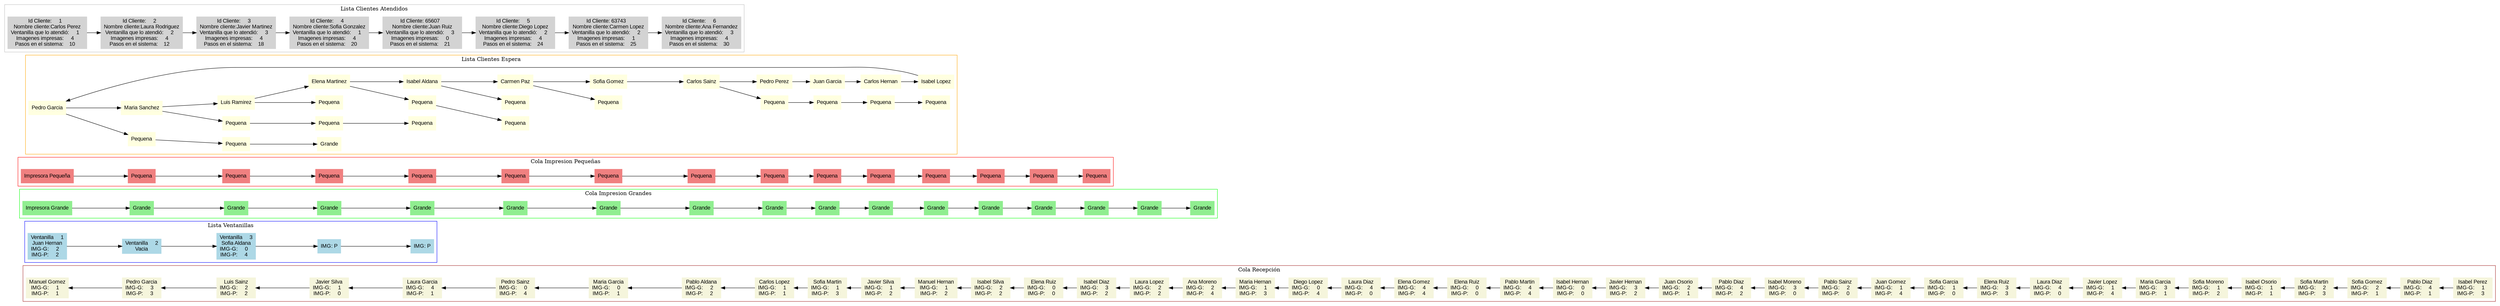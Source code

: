  digraph G {
 subgraph cluster_0 {
 label ="Cola Recepción"
 color=brown
 node [shape = box, fontname = "Arial", style = filled, color = "beige"]
 "Nodo    0"[label = "Manuel Gomez\nIMG-G:     1   \nIMG-P:     1   "]
 "Nodo    1"[label = "Pedro Garcia\nIMG-G:     3   \nIMG-P:     3   "]
 "Nodo    0" -> "Nodo    1" [dir=back];
 "Nodo    2"[label = "Luis Sainz\nIMG-G:     2   \nIMG-P:     2   "]
 "Nodo    1" -> "Nodo    2" [dir=back];
 "Nodo    3"[label = "Javier Silva\nIMG-G:     1   \nIMG-P:     0   "]
 "Nodo    2" -> "Nodo    3" [dir=back];
 "Nodo    4"[label = "Laura Garcia\nIMG-G:     4   \nIMG-P:     1   "]
 "Nodo    3" -> "Nodo    4" [dir=back];
 "Nodo    5"[label = "Pedro Sainz\nIMG-G:     0   \nIMG-P:     4   "]
 "Nodo    4" -> "Nodo    5" [dir=back];
 "Nodo    6"[label = "Maria Garcia\nIMG-G:     0   \nIMG-P:     1   "]
 "Nodo    5" -> "Nodo    6" [dir=back];
 "Nodo    7"[label = "Pablo Aldana\nIMG-G:     2   \nIMG-P:     2   "]
 "Nodo    6" -> "Nodo    7" [dir=back];
 "Nodo    8"[label = "Carlos Lopez\nIMG-G:     1   \nIMG-P:     1   "]
 "Nodo    7" -> "Nodo    8" [dir=back];
 "Nodo    9"[label = "Sofia Martin\nIMG-G:     1   \nIMG-P:     3   "]
 "Nodo    8" -> "Nodo    9" [dir=back];
 "Nodo   10"[label = "Javier Silva\nIMG-G:     1   \nIMG-P:     2   "]
 "Nodo    9" -> "Nodo   10" [dir=back];
 "Nodo   11"[label = "Manuel Hernan\nIMG-G:     1   \nIMG-P:     2   "]
 "Nodo   10" -> "Nodo   11" [dir=back];
 "Nodo   12"[label = "Isabel Silva\nIMG-G:     2   \nIMG-P:     2   "]
 "Nodo   11" -> "Nodo   12" [dir=back];
 "Nodo   13"[label = "Elena Ruiz\nIMG-G:     0   \nIMG-P:     0   "]
 "Nodo   12" -> "Nodo   13" [dir=back];
 "Nodo   14"[label = "Isabel Diaz\nIMG-G:     3   \nIMG-P:     2   "]
 "Nodo   13" -> "Nodo   14" [dir=back];
 "Nodo   15"[label = "Laura Lopez\nIMG-G:     2   \nIMG-P:     2   "]
 "Nodo   14" -> "Nodo   15" [dir=back];
 "Nodo   16"[label = "Ana Moreno\nIMG-G:     2   \nIMG-P:     4   "]
 "Nodo   15" -> "Nodo   16" [dir=back];
 "Nodo   17"[label = "Maria Hernan\nIMG-G:     1   \nIMG-P:     3   "]
 "Nodo   16" -> "Nodo   17" [dir=back];
 "Nodo   18"[label = "Diego Lopez\nIMG-G:     0   \nIMG-P:     4   "]
 "Nodo   17" -> "Nodo   18" [dir=back];
 "Nodo   19"[label = "Laura Diaz\nIMG-G:     4   \nIMG-P:     0   "]
 "Nodo   18" -> "Nodo   19" [dir=back];
 "Nodo   20"[label = "Elena Gomez\nIMG-G:     4   \nIMG-P:     4   "]
 "Nodo   19" -> "Nodo   20" [dir=back];
 "Nodo   21"[label = "Elena Ruiz\nIMG-G:     0   \nIMG-P:     0   "]
 "Nodo   20" -> "Nodo   21" [dir=back];
 "Nodo   22"[label = "Pablo Martin\nIMG-G:     4   \nIMG-P:     4   "]
 "Nodo   21" -> "Nodo   22" [dir=back];
 "Nodo   23"[label = "Isabel Hernan\nIMG-G:     0   \nIMG-P:     0   "]
 "Nodo   22" -> "Nodo   23" [dir=back];
 "Nodo   24"[label = "Javier Hernan\nIMG-G:     3   \nIMG-P:     2   "]
 "Nodo   23" -> "Nodo   24" [dir=back];
 "Nodo   25"[label = "Juan Osorio\nIMG-G:     2   \nIMG-P:     1   "]
 "Nodo   24" -> "Nodo   25" [dir=back];
 "Nodo   26"[label = "Pablo Diaz\nIMG-G:     4   \nIMG-P:     2   "]
 "Nodo   25" -> "Nodo   26" [dir=back];
 "Nodo   27"[label = "Isabel Moreno\nIMG-G:     3   \nIMG-P:     0   "]
 "Nodo   26" -> "Nodo   27" [dir=back];
 "Nodo   28"[label = "Pablo Sainz\nIMG-G:     2   \nIMG-P:     0   "]
 "Nodo   27" -> "Nodo   28" [dir=back];
 "Nodo   29"[label = "Juan Gomez\nIMG-G:     1   \nIMG-P:     4   "]
 "Nodo   28" -> "Nodo   29" [dir=back];
 "Nodo   30"[label = "Sofia Garcia\nIMG-G:     1   \nIMG-P:     0   "]
 "Nodo   29" -> "Nodo   30" [dir=back];
 "Nodo   31"[label = "Elena Ruiz\nIMG-G:     3   \nIMG-P:     3   "]
 "Nodo   30" -> "Nodo   31" [dir=back];
 "Nodo   32"[label = "Laura Diaz\nIMG-G:     4   \nIMG-P:     0   "]
 "Nodo   31" -> "Nodo   32" [dir=back];
 "Nodo   33"[label = "Javier Lopez\nIMG-G:     1   \nIMG-P:     4   "]
 "Nodo   32" -> "Nodo   33" [dir=back];
 "Nodo   34"[label = "Maria Garcia\nIMG-G:     3   \nIMG-P:     1   "]
 "Nodo   33" -> "Nodo   34" [dir=back];
 "Nodo   35"[label = "Sofia Moreno\nIMG-G:     1   \nIMG-P:     2   "]
 "Nodo   34" -> "Nodo   35" [dir=back];
 "Nodo   36"[label = "Isabel Osorio\nIMG-G:     1   \nIMG-P:     1   "]
 "Nodo   35" -> "Nodo   36" [dir=back];
 "Nodo   37"[label = "Sofia Martin\nIMG-G:     2   \nIMG-P:     3   "]
 "Nodo   36" -> "Nodo   37" [dir=back];
 "Nodo   38"[label = "Sofia Gomez\nIMG-G:     2   \nIMG-P:     1   "]
 "Nodo   37" -> "Nodo   38" [dir=back];
 "Nodo   39"[label = "Pablo Diaz\nIMG-G:     4   \nIMG-P:     1   "]
 "Nodo   38" -> "Nodo   39" [dir=back];
 "Nodo   40"[label = "Isabel Perez\nIMG-G:     1   \nIMG-P:     3   "]
 "Nodo   39" -> "Nodo   40" [dir=back];
 }
 subgraph cluster_1 {
 label ="Lista Ventanillas"
 color=blue
 node [shape = box, fontname = "Arial", style = filled, color = "lightblue"]
 "Nodo   41"[label = "Ventanilla     1\nJuan Hernan\nIMG-G:     2   \nIMG-P:     2   "]
 "Nodo   43"[label = "Ventanilla     2\nVacia"]
 "Nodo   41" -> "Nodo   43";
 "Nodo   45"[label = "Ventanilla     3\nSofia Aldana\nIMG-G:     0   \nIMG-P:     4   "]
 "Nodo   46"[label = "IMG: P"]
 "Nodo   45" -> "Nodo   46";
 "Nodo   47"[label = "IMG: P"]
 "Nodo   46" -> "Nodo   47";
 "Nodo   43" -> "Nodo   45";
 }
 subgraph cluster_2 {
 label ="Cola Impresion Grandes"
 color=green
 node [shape = box, fontname = "Arial", style = filled, color = "lightgreen"]
 "NodoImpresoraGrande"[label = "Impresora Grande"]
 "Nodo   49"[label = "Grande"]
 "NodoImpresoraGrande" -> "Nodo   49";
 "Nodo   50"[label = "Grande"]
 "Nodo   49" -> "Nodo   50";
 "Nodo   51"[label = "Grande"]
 "Nodo   50" -> "Nodo   51";
 "Nodo   52"[label = "Grande"]
 "Nodo   51" -> "Nodo   52";
 "Nodo   53"[label = "Grande"]
 "Nodo   52" -> "Nodo   53";
 "Nodo   54"[label = "Grande"]
 "Nodo   53" -> "Nodo   54";
 "Nodo   55"[label = "Grande"]
 "Nodo   54" -> "Nodo   55";
 "Nodo   56"[label = "Grande"]
 "Nodo   55" -> "Nodo   56";
 "Nodo   57"[label = "Grande"]
 "Nodo   56" -> "Nodo   57";
 "Nodo   58"[label = "Grande"]
 "Nodo   57" -> "Nodo   58";
 "Nodo   59"[label = "Grande"]
 "Nodo   58" -> "Nodo   59";
 "Nodo   60"[label = "Grande"]
 "Nodo   59" -> "Nodo   60";
 "Nodo   61"[label = "Grande"]
 "Nodo   60" -> "Nodo   61";
 "Nodo   62"[label = "Grande"]
 "Nodo   61" -> "Nodo   62";
 "Nodo   63"[label = "Grande"]
 "Nodo   62" -> "Nodo   63";
 "Nodo   64"[label = "Grande"]
 "Nodo   63" -> "Nodo   64";
 }
 subgraph cluster_3 {
 label ="Cola Impresion Pequeñas"
 color=red
 node [shape = box, fontname = "Arial", style = filled, color = "lightcoral"]
 "NodoImpresoraPequena"[label = "Impresora Pequeña"]
 "Nodo   65"[label = "Pequena"]
 "NodoImpresoraPequena" -> "Nodo   65";
 "Nodo   66"[label = "Pequena"]
 "Nodo   65" -> "Nodo   66";
 "Nodo   67"[label = "Pequena"]
 "Nodo   66" -> "Nodo   67";
 "Nodo   68"[label = "Pequena"]
 "Nodo   67" -> "Nodo   68";
 "Nodo   69"[label = "Pequena"]
 "Nodo   68" -> "Nodo   69";
 "Nodo   70"[label = "Pequena"]
 "Nodo   69" -> "Nodo   70";
 "Nodo   71"[label = "Pequena"]
 "Nodo   70" -> "Nodo   71";
 "Nodo   72"[label = "Pequena"]
 "Nodo   71" -> "Nodo   72";
 "Nodo   73"[label = "Pequena"]
 "Nodo   72" -> "Nodo   73";
 "Nodo   74"[label = "Pequena"]
 "Nodo   73" -> "Nodo   74";
 "Nodo   75"[label = "Pequena"]
 "Nodo   74" -> "Nodo   75";
 "Nodo   76"[label = "Pequena"]
 "Nodo   75" -> "Nodo   76";
 "Nodo   77"[label = "Pequena"]
 "Nodo   76" -> "Nodo   77";
 "Nodo   78"[label = "Pequena"]
 "Nodo   77" -> "Nodo   78";
 }
 subgraph cluster_4 {
 label ="Lista Clientes Espera"
 color=orange
 node [shape = box, fontname = "Arial", style = filled, color = "lightyellow"]
 "Nodo   79"[label = "Pedro Garcia"]
 "Nodo   80"[label = "Pequena"]
 "Nodo   79" -> "Nodo   80";
 "Nodo   82"[label = "Pequena"]
 "Nodo   80" -> "Nodo   82";
 "Nodo   84"[label = "Grande"]
 "Nodo   82" -> "Nodo   84";
 "Nodo   86"[label = "Maria Sanchez"]
 "Nodo   87"[label = "Pequena"]
 "Nodo   86" -> "Nodo   87";
 "Nodo   89"[label = "Pequena"]
 "Nodo   87" -> "Nodo   89";
 "Nodo   91"[label = "Pequena"]
 "Nodo   89" -> "Nodo   91";
 "Nodo   79" -> "Nodo   86";
 "Nodo   93"[label = "Luis Ramirez"]
 "Nodo   94"[label = "Pequena"]
 "Nodo   93" -> "Nodo   94";
 "Nodo   86" -> "Nodo   93";
 "Nodo   96"[label = "Elena Martinez"]
 "Nodo   97"[label = "Pequena"]
 "Nodo   96" -> "Nodo   97";
 "Nodo   99"[label = "Pequena"]
 "Nodo   97" -> "Nodo   99";
 "Nodo   93" -> "Nodo   96";
 "Nodo  101"[label = "Isabel Aldana"]
 "Nodo  102"[label = "Pequena"]
 "Nodo  101" -> "Nodo  102";
 "Nodo   96" -> "Nodo  101";
 "Nodo  104"[label = "Carmen Paz"]
 "Nodo  105"[label = "Pequena"]
 "Nodo  104" -> "Nodo  105";
 "Nodo  101" -> "Nodo  104";
 "Nodo  107"[label = "Sofia Gomez"]
 "Nodo  104" -> "Nodo  107";
 "Nodo  108"[label = "Carlos Sainz"]
 "Nodo  109"[label = "Pequena"]
 "Nodo  108" -> "Nodo  109";
 "Nodo  111"[label = "Pequena"]
 "Nodo  109" -> "Nodo  111";
 "Nodo  113"[label = "Pequena"]
 "Nodo  111" -> "Nodo  113";
 "Nodo  115"[label = "Pequena"]
 "Nodo  113" -> "Nodo  115";
 "Nodo  107" -> "Nodo  108";
 "Nodo  117"[label = "Pedro Perez"]
 "Nodo  108" -> "Nodo  117";
 "Nodo  118"[label = "Juan Garcia"]
 "Nodo  117" -> "Nodo  118";
 "Nodo  119"[label = "Carlos Hernan"]
 "Nodo  118" -> "Nodo  119";
 "Nodo  120"[label = "Isabel Lopez"]
 "Nodo  119" -> "Nodo  120";
 "Nodo  120" -> "Nodo   79";
 }
 subgraph cluster_5 {
 label ="Lista Clientes Atendidos"
 color=grey
 node [shape = box, fontname = "Arial", style = filled, color = "lightgrey"]
 "Nodo  121"[label = "Id Cliente:     1   \nNombre cliente:Carlos Perez\nVentanilla que lo atendió:     1   \nImagenes impresas:     4   \nPasos en el sistema:    10   "]
 "Nodo  122"[label = "Id Cliente:     2   \nNombre cliente:Laura Rodriguez\nVentanilla que lo atendió:     2   \nImagenes impresas:     4   \nPasos en el sistema:    12   "]
 "Nodo  121" -> "Nodo  122";
 "Nodo  123"[label = "Id Cliente:     3   \nNombre cliente:Javier Martinez\nVentanilla que lo atendió:     3   \nImagenes impresas:     4   \nPasos en el sistema:    18   "]
 "Nodo  122" -> "Nodo  123";
 "Nodo  124"[label = "Id Cliente:     4   \nNombre cliente:Sofia Gonzalez\nVentanilla que lo atendió:     1   \nImagenes impresas:     4   \nPasos en el sistema:    20   "]
 "Nodo  123" -> "Nodo  124";
 "Nodo  125"[label = "Id Cliente: 65607   \nNombre cliente:Juan Ruiz\nVentanilla que lo atendió:     3   \nImagenes impresas:     0   \nPasos en el sistema:    21   "]
 "Nodo  124" -> "Nodo  125";
 "Nodo  126"[label = "Id Cliente:     5   \nNombre cliente:Diego Lopez\nVentanilla que lo atendió:     2   \nImagenes impresas:     4   \nPasos en el sistema:    24   "]
 "Nodo  125" -> "Nodo  126";
 "Nodo  127"[label = "Id Cliente: 63743   \nNombre cliente:Carmen Lopez\nVentanilla que lo atendió:     2   \nImagenes impresas:     1   \nPasos en el sistema:    25   "]
 "Nodo  126" -> "Nodo  127";
 "Nodo  128"[label = "Id Cliente:     6   \nNombre cliente:Ana Fernandez\nVentanilla que lo atendió:     3   \nImagenes impresas:     4   \nPasos en el sistema:    30   "]
 "Nodo  127" -> "Nodo  128";
 }
 rankdir=LR
 }
